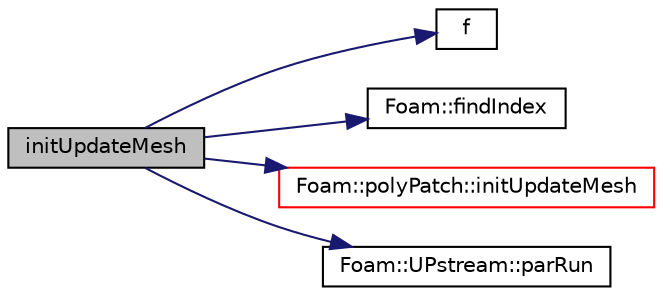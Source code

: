 digraph "initUpdateMesh"
{
  bgcolor="transparent";
  edge [fontname="Helvetica",fontsize="10",labelfontname="Helvetica",labelfontsize="10"];
  node [fontname="Helvetica",fontsize="10",shape=record];
  rankdir="LR";
  Node337 [label="initUpdateMesh",height=0.2,width=0.4,color="black", fillcolor="grey75", style="filled", fontcolor="black"];
  Node337 -> Node338 [color="midnightblue",fontsize="10",style="solid",fontname="Helvetica"];
  Node338 [label="f",height=0.2,width=0.4,color="black",URL="$a18335.html#a888be93833ac7a23170555c69c690288"];
  Node337 -> Node339 [color="midnightblue",fontsize="10",style="solid",fontname="Helvetica"];
  Node339 [label="Foam::findIndex",height=0.2,width=0.4,color="black",URL="$a21851.html#ac16695f83f370df159eed19f92d095fb",tooltip="Find first occurence of given element and return index,. "];
  Node337 -> Node340 [color="midnightblue",fontsize="10",style="solid",fontname="Helvetica"];
  Node340 [label="Foam::polyPatch::initUpdateMesh",height=0.2,width=0.4,color="red",URL="$a28633.html#aa5a0e52206169bee3e3e53f840cbb62a",tooltip="Initialise the update of the patch topology. "];
  Node337 -> Node346 [color="midnightblue",fontsize="10",style="solid",fontname="Helvetica"];
  Node346 [label="Foam::UPstream::parRun",height=0.2,width=0.4,color="black",URL="$a27377.html#adbb27f04b5705440fb8b09f278059011",tooltip="Is this a parallel run? "];
}
